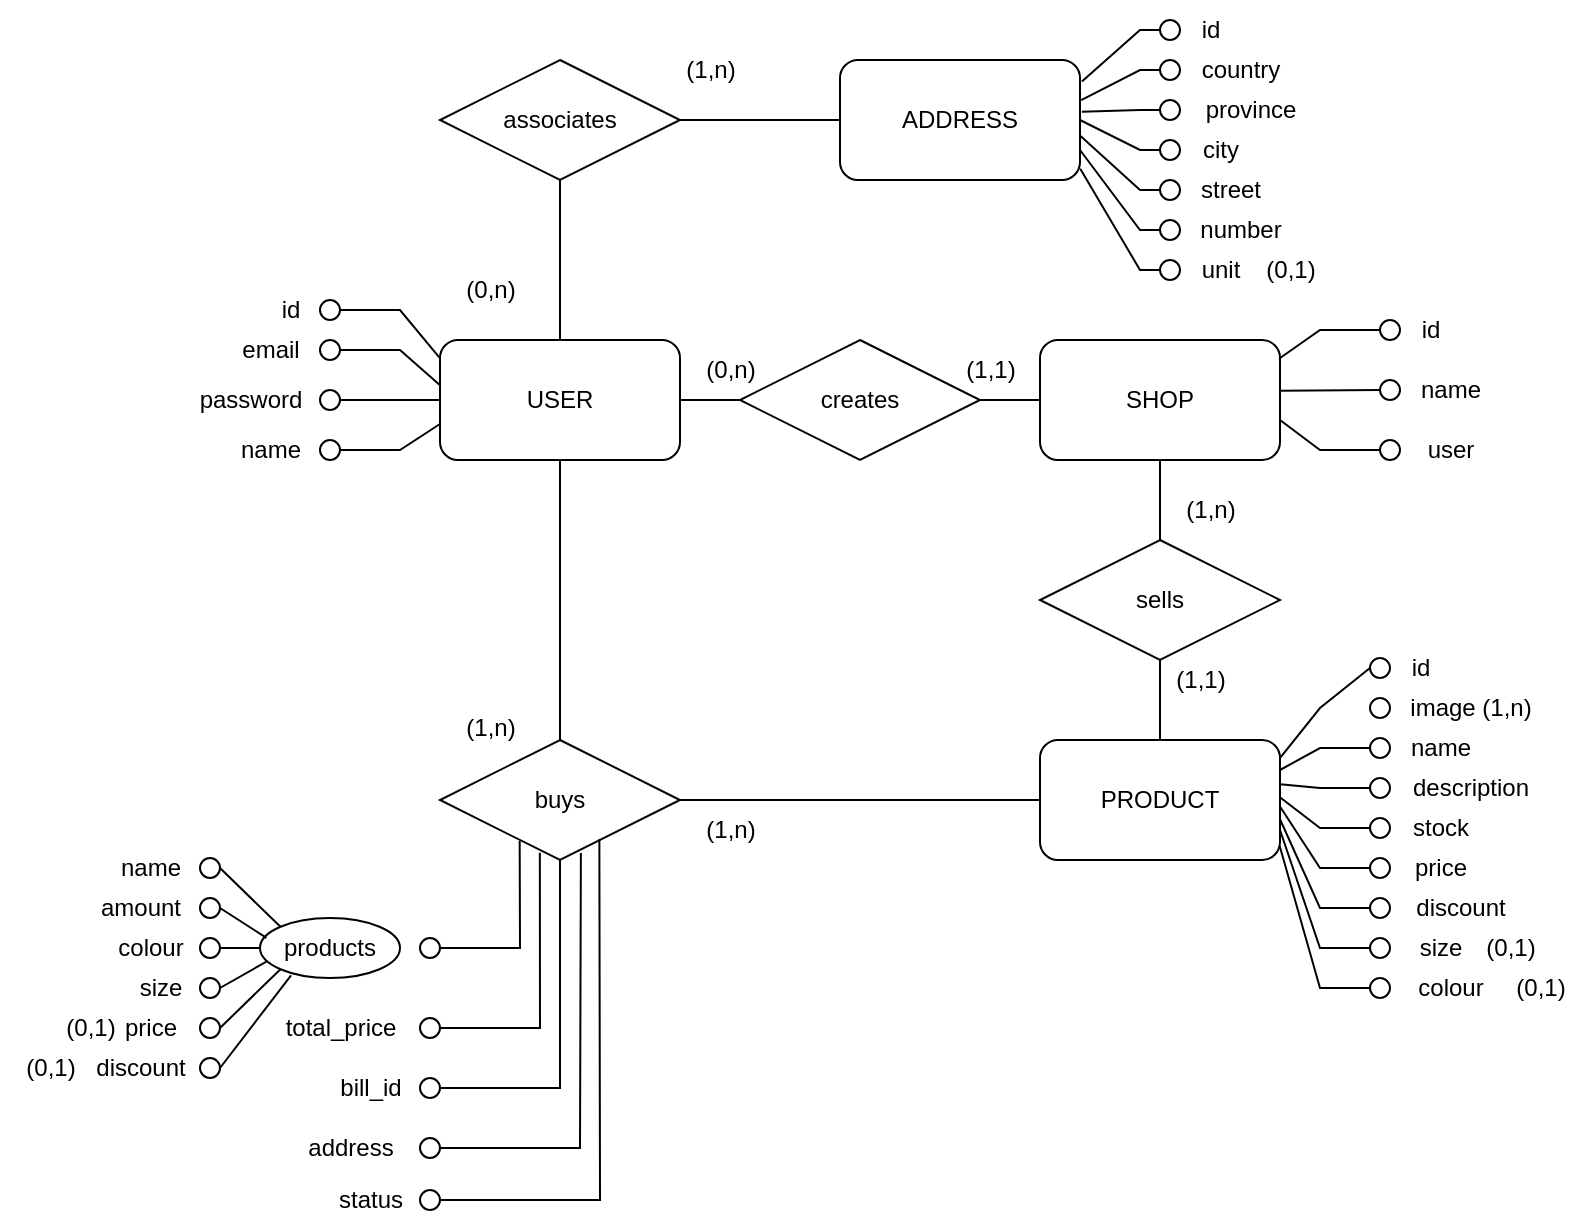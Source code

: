 <mxfile version="20.5.3" type="device"><diagram id="Qbqc9vsw0IDhfgU73AMC" name="Página-1"><mxGraphModel dx="2076" dy="1142" grid="1" gridSize="10" guides="1" tooltips="1" connect="1" arrows="1" fold="1" page="1" pageScale="1" pageWidth="1169" pageHeight="827" math="0" shadow="0"><root><mxCell id="0"/><mxCell id="1" parent="0"/><mxCell id="OhHvsCuhYufzKwEZs-Xv-5" value="SHOP" style="rounded=1;whiteSpace=wrap;html=1;" vertex="1" parent="1"><mxGeometry x="590" y="200" width="120" height="60" as="geometry"/></mxCell><mxCell id="OhHvsCuhYufzKwEZs-Xv-6" value="PRODUCT" style="rounded=1;whiteSpace=wrap;html=1;" vertex="1" parent="1"><mxGeometry x="590" y="400" width="120" height="60" as="geometry"/></mxCell><mxCell id="OhHvsCuhYufzKwEZs-Xv-7" value="USER" style="rounded=1;whiteSpace=wrap;html=1;" vertex="1" parent="1"><mxGeometry x="290" y="200" width="120" height="60" as="geometry"/></mxCell><mxCell id="OhHvsCuhYufzKwEZs-Xv-8" value="" style="ellipse;whiteSpace=wrap;html=1;aspect=fixed;" vertex="1" parent="1"><mxGeometry x="230" y="200" width="10" height="10" as="geometry"/></mxCell><mxCell id="OhHvsCuhYufzKwEZs-Xv-9" value="" style="ellipse;whiteSpace=wrap;html=1;aspect=fixed;" vertex="1" parent="1"><mxGeometry x="230" y="225" width="10" height="10" as="geometry"/></mxCell><mxCell id="OhHvsCuhYufzKwEZs-Xv-10" value="" style="ellipse;whiteSpace=wrap;html=1;aspect=fixed;" vertex="1" parent="1"><mxGeometry x="230" y="250" width="10" height="10" as="geometry"/></mxCell><mxCell id="OhHvsCuhYufzKwEZs-Xv-11" value="email" style="text;html=1;align=center;verticalAlign=middle;resizable=0;points=[];autosize=1;strokeColor=none;fillColor=none;" vertex="1" parent="1"><mxGeometry x="180" y="190" width="50" height="30" as="geometry"/></mxCell><mxCell id="OhHvsCuhYufzKwEZs-Xv-12" value="password" style="text;html=1;align=center;verticalAlign=middle;resizable=0;points=[];autosize=1;strokeColor=none;fillColor=none;" vertex="1" parent="1"><mxGeometry x="160" y="215" width="70" height="30" as="geometry"/></mxCell><mxCell id="OhHvsCuhYufzKwEZs-Xv-13" value="name" style="text;html=1;align=center;verticalAlign=middle;resizable=0;points=[];autosize=1;strokeColor=none;fillColor=none;" vertex="1" parent="1"><mxGeometry x="180" y="240" width="50" height="30" as="geometry"/></mxCell><mxCell id="OhHvsCuhYufzKwEZs-Xv-14" value="" style="ellipse;whiteSpace=wrap;html=1;aspect=fixed;fillColor=#FFFFFF;" vertex="1" parent="1"><mxGeometry x="230" y="180" width="10" height="10" as="geometry"/></mxCell><mxCell id="OhHvsCuhYufzKwEZs-Xv-15" value="id" style="text;html=1;align=center;verticalAlign=middle;resizable=0;points=[];autosize=1;strokeColor=none;fillColor=none;" vertex="1" parent="1"><mxGeometry x="200" y="170" width="30" height="30" as="geometry"/></mxCell><mxCell id="OhHvsCuhYufzKwEZs-Xv-16" value="" style="endArrow=none;html=1;rounded=0;exitX=1;exitY=0.5;exitDx=0;exitDy=0;entryX=-0.003;entryY=0.144;entryDx=0;entryDy=0;entryPerimeter=0;" edge="1" parent="1" source="OhHvsCuhYufzKwEZs-Xv-14" target="OhHvsCuhYufzKwEZs-Xv-7"><mxGeometry width="50" height="50" relative="1" as="geometry"><mxPoint x="280" y="250" as="sourcePoint"/><mxPoint x="330" y="200" as="targetPoint"/><Array as="points"><mxPoint x="270" y="185"/></Array></mxGeometry></mxCell><mxCell id="OhHvsCuhYufzKwEZs-Xv-17" value="" style="endArrow=none;html=1;rounded=0;exitX=1;exitY=0.5;exitDx=0;exitDy=0;entryX=-0.001;entryY=0.376;entryDx=0;entryDy=0;entryPerimeter=0;" edge="1" parent="1" source="OhHvsCuhYufzKwEZs-Xv-8" target="OhHvsCuhYufzKwEZs-Xv-7"><mxGeometry width="50" height="50" relative="1" as="geometry"><mxPoint x="250" y="195" as="sourcePoint"/><mxPoint x="299.64" y="218.64" as="targetPoint"/><Array as="points"><mxPoint x="270" y="205"/></Array></mxGeometry></mxCell><mxCell id="OhHvsCuhYufzKwEZs-Xv-18" value="" style="endArrow=none;html=1;rounded=0;exitX=1;exitY=0.5;exitDx=0;exitDy=0;entryX=0;entryY=0.5;entryDx=0;entryDy=0;" edge="1" parent="1" source="OhHvsCuhYufzKwEZs-Xv-9" target="OhHvsCuhYufzKwEZs-Xv-7"><mxGeometry width="50" height="50" relative="1" as="geometry"><mxPoint x="250" y="215" as="sourcePoint"/><mxPoint x="299.88" y="232.56" as="targetPoint"/></mxGeometry></mxCell><mxCell id="OhHvsCuhYufzKwEZs-Xv-19" value="" style="endArrow=none;html=1;rounded=0;exitX=1;exitY=0.5;exitDx=0;exitDy=0;entryX=0.003;entryY=0.696;entryDx=0;entryDy=0;entryPerimeter=0;" edge="1" parent="1" source="OhHvsCuhYufzKwEZs-Xv-10" target="OhHvsCuhYufzKwEZs-Xv-7"><mxGeometry width="50" height="50" relative="1" as="geometry"><mxPoint x="260" y="225" as="sourcePoint"/><mxPoint x="309.88" y="242.56" as="targetPoint"/><Array as="points"><mxPoint x="270" y="255"/></Array></mxGeometry></mxCell><mxCell id="OhHvsCuhYufzKwEZs-Xv-20" value="" style="ellipse;whiteSpace=wrap;html=1;aspect=fixed;" vertex="1" parent="1"><mxGeometry x="760" y="220" width="10" height="10" as="geometry"/></mxCell><mxCell id="OhHvsCuhYufzKwEZs-Xv-21" value="" style="ellipse;whiteSpace=wrap;html=1;aspect=fixed;fillColor=#FFFFFF;" vertex="1" parent="1"><mxGeometry x="760" y="190" width="10" height="10" as="geometry"/></mxCell><mxCell id="OhHvsCuhYufzKwEZs-Xv-22" value="id" style="text;html=1;align=center;verticalAlign=middle;resizable=0;points=[];autosize=1;strokeColor=none;fillColor=none;" vertex="1" parent="1"><mxGeometry x="770" y="180" width="30" height="30" as="geometry"/></mxCell><mxCell id="OhHvsCuhYufzKwEZs-Xv-24" value="" style="ellipse;whiteSpace=wrap;html=1;aspect=fixed;" vertex="1" parent="1"><mxGeometry x="760" y="250" width="10" height="10" as="geometry"/></mxCell><mxCell id="OhHvsCuhYufzKwEZs-Xv-25" value="name" style="text;html=1;align=center;verticalAlign=middle;resizable=0;points=[];autosize=1;strokeColor=none;fillColor=none;" vertex="1" parent="1"><mxGeometry x="770" y="210" width="50" height="30" as="geometry"/></mxCell><mxCell id="OhHvsCuhYufzKwEZs-Xv-26" value="user" style="text;html=1;align=center;verticalAlign=middle;resizable=0;points=[];autosize=1;strokeColor=none;fillColor=none;" vertex="1" parent="1"><mxGeometry x="770" y="240" width="50" height="30" as="geometry"/></mxCell><mxCell id="OhHvsCuhYufzKwEZs-Xv-29" value="" style="endArrow=none;html=1;rounded=0;entryX=0;entryY=0.5;entryDx=0;entryDy=0;exitX=0.996;exitY=0.156;exitDx=0;exitDy=0;exitPerimeter=0;" edge="1" parent="1" source="OhHvsCuhYufzKwEZs-Xv-5" target="OhHvsCuhYufzKwEZs-Xv-21"><mxGeometry width="50" height="50" relative="1" as="geometry"><mxPoint x="620" y="260" as="sourcePoint"/><mxPoint x="670" y="210" as="targetPoint"/><Array as="points"><mxPoint x="730" y="195"/></Array></mxGeometry></mxCell><mxCell id="OhHvsCuhYufzKwEZs-Xv-30" value="" style="endArrow=none;html=1;rounded=0;entryX=0;entryY=0.5;entryDx=0;entryDy=0;exitX=0.998;exitY=0.422;exitDx=0;exitDy=0;exitPerimeter=0;" edge="1" parent="1" source="OhHvsCuhYufzKwEZs-Xv-5" target="OhHvsCuhYufzKwEZs-Xv-20"><mxGeometry width="50" height="50" relative="1" as="geometry"><mxPoint x="720" y="225" as="sourcePoint"/><mxPoint x="770.0" y="195" as="targetPoint"/><Array as="points"/></mxGeometry></mxCell><mxCell id="OhHvsCuhYufzKwEZs-Xv-31" value="" style="endArrow=none;html=1;rounded=0;entryX=0;entryY=0.5;entryDx=0;entryDy=0;" edge="1" parent="1" target="OhHvsCuhYufzKwEZs-Xv-24"><mxGeometry width="50" height="50" relative="1" as="geometry"><mxPoint x="710" y="240" as="sourcePoint"/><mxPoint x="770.0" y="225" as="targetPoint"/><Array as="points"><mxPoint x="730" y="255"/></Array></mxGeometry></mxCell><mxCell id="OhHvsCuhYufzKwEZs-Xv-33" value="creates" style="shape=rhombus;perimeter=rhombusPerimeter;whiteSpace=wrap;html=1;align=center;" vertex="1" parent="1"><mxGeometry x="440" y="200" width="120" height="60" as="geometry"/></mxCell><mxCell id="OhHvsCuhYufzKwEZs-Xv-34" value="" style="endArrow=none;html=1;rounded=0;exitX=1;exitY=0.5;exitDx=0;exitDy=0;entryX=0;entryY=0.5;entryDx=0;entryDy=0;" edge="1" parent="1" source="OhHvsCuhYufzKwEZs-Xv-7" target="OhHvsCuhYufzKwEZs-Xv-33"><mxGeometry width="50" height="50" relative="1" as="geometry"><mxPoint x="440" y="240" as="sourcePoint"/><mxPoint x="490" y="190" as="targetPoint"/></mxGeometry></mxCell><mxCell id="OhHvsCuhYufzKwEZs-Xv-35" value="" style="endArrow=none;html=1;rounded=0;exitX=1;exitY=0.5;exitDx=0;exitDy=0;entryX=0;entryY=0.5;entryDx=0;entryDy=0;" edge="1" parent="1" source="OhHvsCuhYufzKwEZs-Xv-33" target="OhHvsCuhYufzKwEZs-Xv-5"><mxGeometry width="50" height="50" relative="1" as="geometry"><mxPoint x="420" y="240" as="sourcePoint"/><mxPoint x="450" y="240" as="targetPoint"/></mxGeometry></mxCell><mxCell id="OhHvsCuhYufzKwEZs-Xv-36" value="(0,n)" style="text;html=1;align=center;verticalAlign=middle;resizable=0;points=[];autosize=1;strokeColor=none;fillColor=none;" vertex="1" parent="1"><mxGeometry x="410" y="200" width="50" height="30" as="geometry"/></mxCell><mxCell id="OhHvsCuhYufzKwEZs-Xv-37" value="(1,1)" style="text;html=1;align=center;verticalAlign=middle;resizable=0;points=[];autosize=1;strokeColor=none;fillColor=none;" vertex="1" parent="1"><mxGeometry x="540" y="200" width="50" height="30" as="geometry"/></mxCell><mxCell id="OhHvsCuhYufzKwEZs-Xv-38" value="sells" style="shape=rhombus;perimeter=rhombusPerimeter;whiteSpace=wrap;html=1;align=center;" vertex="1" parent="1"><mxGeometry x="590" y="300" width="120" height="60" as="geometry"/></mxCell><mxCell id="OhHvsCuhYufzKwEZs-Xv-39" value="" style="endArrow=none;html=1;rounded=0;entryX=0.5;entryY=1;entryDx=0;entryDy=0;exitX=0.5;exitY=0;exitDx=0;exitDy=0;" edge="1" parent="1" source="OhHvsCuhYufzKwEZs-Xv-38" target="OhHvsCuhYufzKwEZs-Xv-5"><mxGeometry width="50" height="50" relative="1" as="geometry"><mxPoint x="440" y="310" as="sourcePoint"/><mxPoint x="490" y="260" as="targetPoint"/></mxGeometry></mxCell><mxCell id="OhHvsCuhYufzKwEZs-Xv-40" value="" style="endArrow=none;html=1;rounded=0;entryX=0.5;entryY=0;entryDx=0;entryDy=0;exitX=0.5;exitY=1;exitDx=0;exitDy=0;" edge="1" parent="1" source="OhHvsCuhYufzKwEZs-Xv-38" target="OhHvsCuhYufzKwEZs-Xv-6"><mxGeometry width="50" height="50" relative="1" as="geometry"><mxPoint x="660" y="310" as="sourcePoint"/><mxPoint x="660" y="270" as="targetPoint"/></mxGeometry></mxCell><mxCell id="OhHvsCuhYufzKwEZs-Xv-41" value="buys" style="shape=rhombus;perimeter=rhombusPerimeter;whiteSpace=wrap;html=1;align=center;" vertex="1" parent="1"><mxGeometry x="290" y="400" width="120" height="60" as="geometry"/></mxCell><mxCell id="OhHvsCuhYufzKwEZs-Xv-45" value="" style="endArrow=none;html=1;rounded=0;entryX=0.5;entryY=1;entryDx=0;entryDy=0;exitX=0.5;exitY=0;exitDx=0;exitDy=0;" edge="1" parent="1" source="OhHvsCuhYufzKwEZs-Xv-41" target="OhHvsCuhYufzKwEZs-Xv-7"><mxGeometry width="50" height="50" relative="1" as="geometry"><mxPoint x="440" y="380" as="sourcePoint"/><mxPoint x="490" y="330" as="targetPoint"/></mxGeometry></mxCell><mxCell id="OhHvsCuhYufzKwEZs-Xv-46" value="" style="endArrow=none;html=1;rounded=0;entryX=1;entryY=0.5;entryDx=0;entryDy=0;exitX=0;exitY=0.5;exitDx=0;exitDy=0;" edge="1" parent="1" source="OhHvsCuhYufzKwEZs-Xv-6" target="OhHvsCuhYufzKwEZs-Xv-41"><mxGeometry width="50" height="50" relative="1" as="geometry"><mxPoint x="360.0" y="410" as="sourcePoint"/><mxPoint x="360.0" y="270" as="targetPoint"/></mxGeometry></mxCell><mxCell id="OhHvsCuhYufzKwEZs-Xv-55" value="" style="ellipse;whiteSpace=wrap;html=1;aspect=fixed;" vertex="1" parent="1"><mxGeometry x="755" y="399" width="10" height="10" as="geometry"/></mxCell><mxCell id="OhHvsCuhYufzKwEZs-Xv-56" value="" style="ellipse;whiteSpace=wrap;html=1;aspect=fixed;fillColor=#FFFFFF;" vertex="1" parent="1"><mxGeometry x="755" y="359" width="10" height="10" as="geometry"/></mxCell><mxCell id="OhHvsCuhYufzKwEZs-Xv-57" value="id" style="text;html=1;align=center;verticalAlign=middle;resizable=0;points=[];autosize=1;strokeColor=none;fillColor=none;" vertex="1" parent="1"><mxGeometry x="765" y="349" width="30" height="30" as="geometry"/></mxCell><mxCell id="OhHvsCuhYufzKwEZs-Xv-58" value="" style="ellipse;whiteSpace=wrap;html=1;aspect=fixed;" vertex="1" parent="1"><mxGeometry x="755" y="419" width="10" height="10" as="geometry"/></mxCell><mxCell id="OhHvsCuhYufzKwEZs-Xv-59" value="name" style="text;html=1;align=center;verticalAlign=middle;resizable=0;points=[];autosize=1;strokeColor=none;fillColor=none;" vertex="1" parent="1"><mxGeometry x="765" y="389" width="50" height="30" as="geometry"/></mxCell><mxCell id="OhHvsCuhYufzKwEZs-Xv-60" value="description" style="text;html=1;align=center;verticalAlign=middle;resizable=0;points=[];autosize=1;strokeColor=none;fillColor=none;" vertex="1" parent="1"><mxGeometry x="765" y="409" width="80" height="30" as="geometry"/></mxCell><mxCell id="OhHvsCuhYufzKwEZs-Xv-61" value="" style="ellipse;whiteSpace=wrap;html=1;aspect=fixed;" vertex="1" parent="1"><mxGeometry x="755" y="439" width="10" height="10" as="geometry"/></mxCell><mxCell id="OhHvsCuhYufzKwEZs-Xv-62" value="" style="ellipse;whiteSpace=wrap;html=1;aspect=fixed;" vertex="1" parent="1"><mxGeometry x="755" y="459" width="10" height="10" as="geometry"/></mxCell><mxCell id="OhHvsCuhYufzKwEZs-Xv-63" value="stock" style="text;html=1;align=center;verticalAlign=middle;resizable=0;points=[];autosize=1;strokeColor=none;fillColor=none;" vertex="1" parent="1"><mxGeometry x="765" y="429" width="50" height="30" as="geometry"/></mxCell><mxCell id="OhHvsCuhYufzKwEZs-Xv-64" value="price" style="text;html=1;align=center;verticalAlign=middle;resizable=0;points=[];autosize=1;strokeColor=none;fillColor=none;" vertex="1" parent="1"><mxGeometry x="765" y="449" width="50" height="30" as="geometry"/></mxCell><mxCell id="OhHvsCuhYufzKwEZs-Xv-65" value="" style="ellipse;whiteSpace=wrap;html=1;aspect=fixed;" vertex="1" parent="1"><mxGeometry x="755" y="479" width="10" height="10" as="geometry"/></mxCell><mxCell id="OhHvsCuhYufzKwEZs-Xv-66" value="discount" style="text;html=1;align=center;verticalAlign=middle;resizable=0;points=[];autosize=1;strokeColor=none;fillColor=none;" vertex="1" parent="1"><mxGeometry x="765" y="469" width="70" height="30" as="geometry"/></mxCell><mxCell id="OhHvsCuhYufzKwEZs-Xv-67" value="" style="ellipse;whiteSpace=wrap;html=1;aspect=fixed;" vertex="1" parent="1"><mxGeometry x="755" y="499" width="10" height="10" as="geometry"/></mxCell><mxCell id="OhHvsCuhYufzKwEZs-Xv-68" value="size" style="text;html=1;align=center;verticalAlign=middle;resizable=0;points=[];autosize=1;strokeColor=none;fillColor=none;" vertex="1" parent="1"><mxGeometry x="770" y="489" width="40" height="30" as="geometry"/></mxCell><mxCell id="OhHvsCuhYufzKwEZs-Xv-69" value="" style="ellipse;whiteSpace=wrap;html=1;aspect=fixed;" vertex="1" parent="1"><mxGeometry x="755" y="519" width="10" height="10" as="geometry"/></mxCell><mxCell id="OhHvsCuhYufzKwEZs-Xv-70" value="colour" style="text;html=1;align=center;verticalAlign=middle;resizable=0;points=[];autosize=1;strokeColor=none;fillColor=none;" vertex="1" parent="1"><mxGeometry x="765" y="509" width="60" height="30" as="geometry"/></mxCell><mxCell id="OhHvsCuhYufzKwEZs-Xv-71" value="" style="endArrow=none;html=1;rounded=0;exitX=1.003;exitY=0.142;exitDx=0;exitDy=0;exitPerimeter=0;entryX=0;entryY=0.5;entryDx=0;entryDy=0;" edge="1" parent="1" source="OhHvsCuhYufzKwEZs-Xv-6" target="OhHvsCuhYufzKwEZs-Xv-56"><mxGeometry width="50" height="50" relative="1" as="geometry"><mxPoint x="700" y="490" as="sourcePoint"/><mxPoint x="750" y="440" as="targetPoint"/><Array as="points"><mxPoint x="730" y="384"/></Array></mxGeometry></mxCell><mxCell id="OhHvsCuhYufzKwEZs-Xv-72" value="" style="endArrow=none;html=1;rounded=0;exitX=1;exitY=0.25;exitDx=0;exitDy=0;entryX=0;entryY=0.5;entryDx=0;entryDy=0;" edge="1" parent="1" source="OhHvsCuhYufzKwEZs-Xv-6" target="OhHvsCuhYufzKwEZs-Xv-55"><mxGeometry width="50" height="50" relative="1" as="geometry"><mxPoint x="720.36" y="418.52" as="sourcePoint"/><mxPoint x="765" y="394" as="targetPoint"/><Array as="points"><mxPoint x="730" y="404"/></Array></mxGeometry></mxCell><mxCell id="OhHvsCuhYufzKwEZs-Xv-73" value="" style="endArrow=none;html=1;rounded=0;entryX=0;entryY=0.5;entryDx=0;entryDy=0;exitX=1;exitY=0.368;exitDx=0;exitDy=0;exitPerimeter=0;" edge="1" parent="1" source="OhHvsCuhYufzKwEZs-Xv-6" target="OhHvsCuhYufzKwEZs-Xv-58"><mxGeometry width="50" height="50" relative="1" as="geometry"><mxPoint x="710" y="420" as="sourcePoint"/><mxPoint x="765" y="414" as="targetPoint"/><Array as="points"><mxPoint x="730" y="424"/></Array></mxGeometry></mxCell><mxCell id="OhHvsCuhYufzKwEZs-Xv-74" value="" style="endArrow=none;html=1;rounded=0;exitX=0.997;exitY=0.473;exitDx=0;exitDy=0;entryX=0;entryY=0.5;entryDx=0;entryDy=0;exitPerimeter=0;" edge="1" parent="1" source="OhHvsCuhYufzKwEZs-Xv-6" target="OhHvsCuhYufzKwEZs-Xv-61"><mxGeometry width="50" height="50" relative="1" as="geometry"><mxPoint x="719.64" y="434.12" as="sourcePoint"/><mxPoint x="765" y="434" as="targetPoint"/><Array as="points"><mxPoint x="730" y="444"/></Array></mxGeometry></mxCell><mxCell id="OhHvsCuhYufzKwEZs-Xv-75" value="" style="endArrow=none;html=1;rounded=0;entryX=0;entryY=0.5;entryDx=0;entryDy=0;exitX=1.002;exitY=0.56;exitDx=0;exitDy=0;exitPerimeter=0;" edge="1" parent="1" source="OhHvsCuhYufzKwEZs-Xv-6" target="OhHvsCuhYufzKwEZs-Xv-62"><mxGeometry width="50" height="50" relative="1" as="geometry"><mxPoint x="710" y="430" as="sourcePoint"/><mxPoint x="765" y="454" as="targetPoint"/><Array as="points"><mxPoint x="730" y="464"/></Array></mxGeometry></mxCell><mxCell id="OhHvsCuhYufzKwEZs-Xv-76" value="" style="endArrow=none;html=1;rounded=0;entryX=0;entryY=0.5;entryDx=0;entryDy=0;exitX=0.999;exitY=0.656;exitDx=0;exitDy=0;exitPerimeter=0;" edge="1" parent="1" source="OhHvsCuhYufzKwEZs-Xv-6" target="OhHvsCuhYufzKwEZs-Xv-65"><mxGeometry width="50" height="50" relative="1" as="geometry"><mxPoint x="710" y="440" as="sourcePoint"/><mxPoint x="775" y="464" as="targetPoint"/><Array as="points"><mxPoint x="730" y="484"/></Array></mxGeometry></mxCell><mxCell id="OhHvsCuhYufzKwEZs-Xv-77" value="" style="endArrow=none;html=1;rounded=0;exitX=1;exitY=0.75;exitDx=0;exitDy=0;entryX=0;entryY=0.5;entryDx=0;entryDy=0;" edge="1" parent="1" source="OhHvsCuhYufzKwEZs-Xv-6" target="OhHvsCuhYufzKwEZs-Xv-67"><mxGeometry width="50" height="50" relative="1" as="geometry"><mxPoint x="739.64" y="455.62" as="sourcePoint"/><mxPoint x="785" y="474" as="targetPoint"/><Array as="points"><mxPoint x="730" y="504"/></Array></mxGeometry></mxCell><mxCell id="OhHvsCuhYufzKwEZs-Xv-78" value="" style="endArrow=none;html=1;rounded=0;exitX=0.999;exitY=0.886;exitDx=0;exitDy=0;entryX=0;entryY=0.5;entryDx=0;entryDy=0;exitPerimeter=0;" edge="1" parent="1" source="OhHvsCuhYufzKwEZs-Xv-6" target="OhHvsCuhYufzKwEZs-Xv-69"><mxGeometry width="50" height="50" relative="1" as="geometry"><mxPoint x="749.64" y="465.62" as="sourcePoint"/><mxPoint x="795" y="484" as="targetPoint"/><Array as="points"><mxPoint x="730" y="524"/></Array></mxGeometry></mxCell><mxCell id="OhHvsCuhYufzKwEZs-Xv-79" value="" style="ellipse;whiteSpace=wrap;html=1;aspect=fixed;" vertex="1" parent="1"><mxGeometry x="755" y="379" width="10" height="10" as="geometry"/></mxCell><mxCell id="OhHvsCuhYufzKwEZs-Xv-80" value="image (1,n)" style="text;html=1;align=center;verticalAlign=middle;resizable=0;points=[];autosize=1;strokeColor=none;fillColor=none;" vertex="1" parent="1"><mxGeometry x="765" y="369" width="80" height="30" as="geometry"/></mxCell><mxCell id="OhHvsCuhYufzKwEZs-Xv-81" value="(1,1)" style="text;html=1;align=center;verticalAlign=middle;resizable=0;points=[];autosize=1;strokeColor=none;fillColor=none;" vertex="1" parent="1"><mxGeometry x="645" y="355" width="50" height="30" as="geometry"/></mxCell><mxCell id="OhHvsCuhYufzKwEZs-Xv-82" value="(1,n)" style="text;html=1;align=center;verticalAlign=middle;resizable=0;points=[];autosize=1;strokeColor=none;fillColor=none;" vertex="1" parent="1"><mxGeometry x="650" y="270" width="50" height="30" as="geometry"/></mxCell><mxCell id="OhHvsCuhYufzKwEZs-Xv-83" value="products" style="ellipse;whiteSpace=wrap;html=1;" vertex="1" parent="1"><mxGeometry x="200" y="489" width="70" height="30" as="geometry"/></mxCell><mxCell id="OhHvsCuhYufzKwEZs-Xv-84" value="" style="ellipse;whiteSpace=wrap;html=1;aspect=fixed;" vertex="1" parent="1"><mxGeometry x="280" y="499" width="10" height="10" as="geometry"/></mxCell><mxCell id="OhHvsCuhYufzKwEZs-Xv-85" value="" style="ellipse;whiteSpace=wrap;html=1;aspect=fixed;" vertex="1" parent="1"><mxGeometry x="170" y="479" width="10" height="10" as="geometry"/></mxCell><mxCell id="OhHvsCuhYufzKwEZs-Xv-88" value="amount" style="text;html=1;align=center;verticalAlign=middle;resizable=0;points=[];autosize=1;strokeColor=none;fillColor=none;" vertex="1" parent="1"><mxGeometry x="110" y="469" width="60" height="30" as="geometry"/></mxCell><mxCell id="OhHvsCuhYufzKwEZs-Xv-89" value="" style="ellipse;whiteSpace=wrap;html=1;aspect=fixed;" vertex="1" parent="1"><mxGeometry x="170" y="499" width="10" height="10" as="geometry"/></mxCell><mxCell id="OhHvsCuhYufzKwEZs-Xv-90" value="colour" style="text;html=1;align=center;verticalAlign=middle;resizable=0;points=[];autosize=1;strokeColor=none;fillColor=none;" vertex="1" parent="1"><mxGeometry x="115" y="489" width="60" height="30" as="geometry"/></mxCell><mxCell id="OhHvsCuhYufzKwEZs-Xv-91" value="" style="ellipse;whiteSpace=wrap;html=1;aspect=fixed;" vertex="1" parent="1"><mxGeometry x="170" y="519" width="10" height="10" as="geometry"/></mxCell><mxCell id="OhHvsCuhYufzKwEZs-Xv-92" value="size" style="text;html=1;align=center;verticalAlign=middle;resizable=0;points=[];autosize=1;strokeColor=none;fillColor=none;" vertex="1" parent="1"><mxGeometry x="130" y="509" width="40" height="30" as="geometry"/></mxCell><mxCell id="OhHvsCuhYufzKwEZs-Xv-93" value="" style="ellipse;whiteSpace=wrap;html=1;aspect=fixed;" vertex="1" parent="1"><mxGeometry x="170" y="539" width="10" height="10" as="geometry"/></mxCell><mxCell id="OhHvsCuhYufzKwEZs-Xv-94" value="price" style="text;html=1;align=center;verticalAlign=middle;resizable=0;points=[];autosize=1;strokeColor=none;fillColor=none;" vertex="1" parent="1"><mxGeometry x="120" y="529" width="50" height="30" as="geometry"/></mxCell><mxCell id="OhHvsCuhYufzKwEZs-Xv-95" value="" style="ellipse;whiteSpace=wrap;html=1;aspect=fixed;" vertex="1" parent="1"><mxGeometry x="170" y="559" width="10" height="10" as="geometry"/></mxCell><mxCell id="OhHvsCuhYufzKwEZs-Xv-96" value="discount" style="text;html=1;align=center;verticalAlign=middle;resizable=0;points=[];autosize=1;strokeColor=none;fillColor=none;" vertex="1" parent="1"><mxGeometry x="105" y="549" width="70" height="30" as="geometry"/></mxCell><mxCell id="OhHvsCuhYufzKwEZs-Xv-97" value="" style="ellipse;whiteSpace=wrap;html=1;aspect=fixed;" vertex="1" parent="1"><mxGeometry x="170" y="459" width="10" height="10" as="geometry"/></mxCell><mxCell id="OhHvsCuhYufzKwEZs-Xv-98" value="name" style="text;html=1;align=center;verticalAlign=middle;resizable=0;points=[];autosize=1;strokeColor=none;fillColor=none;" vertex="1" parent="1"><mxGeometry x="120" y="449" width="50" height="30" as="geometry"/></mxCell><mxCell id="OhHvsCuhYufzKwEZs-Xv-99" value="" style="ellipse;whiteSpace=wrap;html=1;aspect=fixed;" vertex="1" parent="1"><mxGeometry x="280" y="539" width="10" height="10" as="geometry"/></mxCell><mxCell id="OhHvsCuhYufzKwEZs-Xv-100" value="total_price" style="text;html=1;align=center;verticalAlign=middle;resizable=0;points=[];autosize=1;strokeColor=none;fillColor=none;" vertex="1" parent="1"><mxGeometry x="200" y="529" width="80" height="30" as="geometry"/></mxCell><mxCell id="OhHvsCuhYufzKwEZs-Xv-102" value="" style="ellipse;whiteSpace=wrap;html=1;aspect=fixed;fillColor=#FFFFFF;" vertex="1" parent="1"><mxGeometry x="280" y="569" width="10" height="10" as="geometry"/></mxCell><mxCell id="OhHvsCuhYufzKwEZs-Xv-103" value="bill_id" style="text;html=1;align=center;verticalAlign=middle;resizable=0;points=[];autosize=1;strokeColor=none;fillColor=none;" vertex="1" parent="1"><mxGeometry x="230" y="559" width="50" height="30" as="geometry"/></mxCell><mxCell id="OhHvsCuhYufzKwEZs-Xv-104" value="associates" style="shape=rhombus;perimeter=rhombusPerimeter;whiteSpace=wrap;html=1;align=center;" vertex="1" parent="1"><mxGeometry x="290" y="60" width="120" height="60" as="geometry"/></mxCell><mxCell id="OhHvsCuhYufzKwEZs-Xv-105" value="ADDRESS" style="rounded=1;whiteSpace=wrap;html=1;" vertex="1" parent="1"><mxGeometry x="490" y="60" width="120" height="60" as="geometry"/></mxCell><mxCell id="OhHvsCuhYufzKwEZs-Xv-106" value="" style="endArrow=none;html=1;rounded=0;entryX=0.5;entryY=1;entryDx=0;entryDy=0;exitX=0.5;exitY=0;exitDx=0;exitDy=0;" edge="1" parent="1" source="OhHvsCuhYufzKwEZs-Xv-7" target="OhHvsCuhYufzKwEZs-Xv-104"><mxGeometry width="50" height="50" relative="1" as="geometry"><mxPoint x="290" y="220" as="sourcePoint"/><mxPoint x="340" y="170" as="targetPoint"/></mxGeometry></mxCell><mxCell id="OhHvsCuhYufzKwEZs-Xv-107" value="" style="endArrow=none;html=1;rounded=0;entryX=1;entryY=0.5;entryDx=0;entryDy=0;exitX=0;exitY=0.5;exitDx=0;exitDy=0;" edge="1" parent="1" source="OhHvsCuhYufzKwEZs-Xv-105" target="OhHvsCuhYufzKwEZs-Xv-104"><mxGeometry width="50" height="50" relative="1" as="geometry"><mxPoint x="360" y="210" as="sourcePoint"/><mxPoint x="360" y="130" as="targetPoint"/></mxGeometry></mxCell><mxCell id="OhHvsCuhYufzKwEZs-Xv-108" value="(0,n)" style="text;html=1;align=center;verticalAlign=middle;resizable=0;points=[];autosize=1;strokeColor=none;fillColor=none;" vertex="1" parent="1"><mxGeometry x="290" y="160" width="50" height="30" as="geometry"/></mxCell><mxCell id="OhHvsCuhYufzKwEZs-Xv-109" value="(1,n)" style="text;html=1;align=center;verticalAlign=middle;resizable=0;points=[];autosize=1;strokeColor=none;fillColor=none;" vertex="1" parent="1"><mxGeometry x="400" y="50" width="50" height="30" as="geometry"/></mxCell><mxCell id="OhHvsCuhYufzKwEZs-Xv-110" value="" style="ellipse;whiteSpace=wrap;html=1;aspect=fixed;" vertex="1" parent="1"><mxGeometry x="650" y="60" width="10" height="10" as="geometry"/></mxCell><mxCell id="OhHvsCuhYufzKwEZs-Xv-111" value="" style="ellipse;whiteSpace=wrap;html=1;aspect=fixed;fillColor=#FFFFFF;" vertex="1" parent="1"><mxGeometry x="650" y="40" width="10" height="10" as="geometry"/></mxCell><mxCell id="OhHvsCuhYufzKwEZs-Xv-112" value="id" style="text;html=1;align=center;verticalAlign=middle;resizable=0;points=[];autosize=1;strokeColor=none;fillColor=none;" vertex="1" parent="1"><mxGeometry x="660" y="30" width="30" height="30" as="geometry"/></mxCell><mxCell id="OhHvsCuhYufzKwEZs-Xv-113" value="" style="ellipse;whiteSpace=wrap;html=1;aspect=fixed;" vertex="1" parent="1"><mxGeometry x="650" y="80" width="10" height="10" as="geometry"/></mxCell><mxCell id="OhHvsCuhYufzKwEZs-Xv-114" value="country" style="text;html=1;align=center;verticalAlign=middle;resizable=0;points=[];autosize=1;strokeColor=none;fillColor=none;" vertex="1" parent="1"><mxGeometry x="660" y="50" width="60" height="30" as="geometry"/></mxCell><mxCell id="OhHvsCuhYufzKwEZs-Xv-115" value="province" style="text;html=1;align=center;verticalAlign=middle;resizable=0;points=[];autosize=1;strokeColor=none;fillColor=none;" vertex="1" parent="1"><mxGeometry x="660" y="70" width="70" height="30" as="geometry"/></mxCell><mxCell id="OhHvsCuhYufzKwEZs-Xv-116" value="" style="ellipse;whiteSpace=wrap;html=1;aspect=fixed;" vertex="1" parent="1"><mxGeometry x="650" y="100" width="10" height="10" as="geometry"/></mxCell><mxCell id="OhHvsCuhYufzKwEZs-Xv-117" value="" style="ellipse;whiteSpace=wrap;html=1;aspect=fixed;" vertex="1" parent="1"><mxGeometry x="650" y="120" width="10" height="10" as="geometry"/></mxCell><mxCell id="OhHvsCuhYufzKwEZs-Xv-118" value="city" style="text;html=1;align=center;verticalAlign=middle;resizable=0;points=[];autosize=1;strokeColor=none;fillColor=none;" vertex="1" parent="1"><mxGeometry x="660" y="90" width="40" height="30" as="geometry"/></mxCell><mxCell id="OhHvsCuhYufzKwEZs-Xv-119" value="street" style="text;html=1;align=center;verticalAlign=middle;resizable=0;points=[];autosize=1;strokeColor=none;fillColor=none;" vertex="1" parent="1"><mxGeometry x="660" y="110" width="50" height="30" as="geometry"/></mxCell><mxCell id="OhHvsCuhYufzKwEZs-Xv-120" value="" style="ellipse;whiteSpace=wrap;html=1;aspect=fixed;" vertex="1" parent="1"><mxGeometry x="650" y="140" width="10" height="10" as="geometry"/></mxCell><mxCell id="OhHvsCuhYufzKwEZs-Xv-121" value="" style="ellipse;whiteSpace=wrap;html=1;aspect=fixed;" vertex="1" parent="1"><mxGeometry x="650" y="160" width="10" height="10" as="geometry"/></mxCell><mxCell id="OhHvsCuhYufzKwEZs-Xv-122" value="number" style="text;html=1;align=center;verticalAlign=middle;resizable=0;points=[];autosize=1;strokeColor=none;fillColor=none;" vertex="1" parent="1"><mxGeometry x="660" y="130" width="60" height="30" as="geometry"/></mxCell><mxCell id="OhHvsCuhYufzKwEZs-Xv-123" value="unit" style="text;html=1;align=center;verticalAlign=middle;resizable=0;points=[];autosize=1;strokeColor=none;fillColor=none;" vertex="1" parent="1"><mxGeometry x="660" y="150" width="40" height="30" as="geometry"/></mxCell><mxCell id="OhHvsCuhYufzKwEZs-Xv-124" value="(0,1)" style="text;html=1;align=center;verticalAlign=middle;resizable=0;points=[];autosize=1;strokeColor=none;fillColor=none;" vertex="1" parent="1"><mxGeometry x="690" y="150" width="50" height="30" as="geometry"/></mxCell><mxCell id="OhHvsCuhYufzKwEZs-Xv-125" value="(0,1)" style="text;html=1;align=center;verticalAlign=middle;resizable=0;points=[];autosize=1;strokeColor=none;fillColor=none;" vertex="1" parent="1"><mxGeometry x="800" y="489" width="50" height="30" as="geometry"/></mxCell><mxCell id="OhHvsCuhYufzKwEZs-Xv-126" value="(0,1)" style="text;html=1;align=center;verticalAlign=middle;resizable=0;points=[];autosize=1;strokeColor=none;fillColor=none;" vertex="1" parent="1"><mxGeometry x="815" y="509" width="50" height="30" as="geometry"/></mxCell><mxCell id="OhHvsCuhYufzKwEZs-Xv-127" value="(0,1)" style="text;html=1;align=center;verticalAlign=middle;resizable=0;points=[];autosize=1;strokeColor=none;fillColor=none;" vertex="1" parent="1"><mxGeometry x="70" y="549" width="50" height="30" as="geometry"/></mxCell><mxCell id="OhHvsCuhYufzKwEZs-Xv-128" value="(0,1)" style="text;html=1;align=center;verticalAlign=middle;resizable=0;points=[];autosize=1;strokeColor=none;fillColor=none;" vertex="1" parent="1"><mxGeometry x="90" y="529" width="50" height="30" as="geometry"/></mxCell><mxCell id="OhHvsCuhYufzKwEZs-Xv-129" value="" style="endArrow=none;html=1;rounded=0;entryX=0;entryY=0;entryDx=0;entryDy=0;exitX=1;exitY=0.5;exitDx=0;exitDy=0;" edge="1" parent="1" source="OhHvsCuhYufzKwEZs-Xv-97" target="OhHvsCuhYufzKwEZs-Xv-83"><mxGeometry width="50" height="50" relative="1" as="geometry"><mxPoint x="120" y="510" as="sourcePoint"/><mxPoint x="170" y="460" as="targetPoint"/></mxGeometry></mxCell><mxCell id="OhHvsCuhYufzKwEZs-Xv-130" value="" style="endArrow=none;html=1;rounded=0;entryX=0.046;entryY=0.33;entryDx=0;entryDy=0;exitX=1;exitY=0.5;exitDx=0;exitDy=0;entryPerimeter=0;" edge="1" parent="1" source="OhHvsCuhYufzKwEZs-Xv-85" target="OhHvsCuhYufzKwEZs-Xv-83"><mxGeometry width="50" height="50" relative="1" as="geometry"><mxPoint x="190" y="474" as="sourcePoint"/><mxPoint x="245" y="499" as="targetPoint"/></mxGeometry></mxCell><mxCell id="OhHvsCuhYufzKwEZs-Xv-131" value="" style="endArrow=none;html=1;rounded=0;entryX=0;entryY=0.5;entryDx=0;entryDy=0;exitX=1;exitY=0.5;exitDx=0;exitDy=0;" edge="1" parent="1" source="OhHvsCuhYufzKwEZs-Xv-89" target="OhHvsCuhYufzKwEZs-Xv-83"><mxGeometry width="50" height="50" relative="1" as="geometry"><mxPoint x="190" y="494" as="sourcePoint"/><mxPoint x="226.94" y="501.13" as="targetPoint"/></mxGeometry></mxCell><mxCell id="OhHvsCuhYufzKwEZs-Xv-132" value="" style="endArrow=none;html=1;rounded=0;exitX=1;exitY=0.5;exitDx=0;exitDy=0;entryX=0.046;entryY=0.727;entryDx=0;entryDy=0;entryPerimeter=0;" edge="1" parent="1" source="OhHvsCuhYufzKwEZs-Xv-91" target="OhHvsCuhYufzKwEZs-Xv-83"><mxGeometry width="50" height="50" relative="1" as="geometry"><mxPoint x="190" y="514" as="sourcePoint"/><mxPoint x="200" y="520" as="targetPoint"/></mxGeometry></mxCell><mxCell id="OhHvsCuhYufzKwEZs-Xv-133" value="" style="endArrow=none;html=1;rounded=0;entryX=0;entryY=1;entryDx=0;entryDy=0;" edge="1" parent="1" target="OhHvsCuhYufzKwEZs-Xv-83"><mxGeometry width="50" height="50" relative="1" as="geometry"><mxPoint x="180" y="544" as="sourcePoint"/><mxPoint x="213.22" y="520.81" as="targetPoint"/></mxGeometry></mxCell><mxCell id="OhHvsCuhYufzKwEZs-Xv-134" value="" style="endArrow=none;html=1;rounded=0;entryX=0.222;entryY=0.955;entryDx=0;entryDy=0;exitX=1;exitY=0.5;exitDx=0;exitDy=0;entryPerimeter=0;" edge="1" parent="1" source="OhHvsCuhYufzKwEZs-Xv-95" target="OhHvsCuhYufzKwEZs-Xv-83"><mxGeometry width="50" height="50" relative="1" as="geometry"><mxPoint x="190" y="554" as="sourcePoint"/><mxPoint x="220.184" y="524.578" as="targetPoint"/></mxGeometry></mxCell><mxCell id="OhHvsCuhYufzKwEZs-Xv-135" value="" style="endArrow=none;html=1;rounded=0;entryX=0.332;entryY=0.841;entryDx=0;entryDy=0;exitX=1;exitY=0.5;exitDx=0;exitDy=0;entryPerimeter=0;" edge="1" parent="1" source="OhHvsCuhYufzKwEZs-Xv-84" target="OhHvsCuhYufzKwEZs-Xv-41"><mxGeometry width="50" height="50" relative="1" as="geometry"><mxPoint x="290" y="500" as="sourcePoint"/><mxPoint x="230.184" y="534.578" as="targetPoint"/><Array as="points"><mxPoint x="330" y="504"/></Array></mxGeometry></mxCell><mxCell id="OhHvsCuhYufzKwEZs-Xv-136" value="" style="endArrow=none;html=1;rounded=0;entryX=0.416;entryY=0.94;entryDx=0;entryDy=0;exitX=1;exitY=0.5;exitDx=0;exitDy=0;entryPerimeter=0;" edge="1" parent="1" source="OhHvsCuhYufzKwEZs-Xv-99" target="OhHvsCuhYufzKwEZs-Xv-41"><mxGeometry width="50" height="50" relative="1" as="geometry"><mxPoint x="300" y="514" as="sourcePoint"/><mxPoint x="339.84" y="460.46" as="targetPoint"/><Array as="points"><mxPoint x="340" y="544"/></Array></mxGeometry></mxCell><mxCell id="OhHvsCuhYufzKwEZs-Xv-137" value="" style="endArrow=none;html=1;rounded=0;entryX=0.5;entryY=1;entryDx=0;entryDy=0;exitX=1;exitY=0.5;exitDx=0;exitDy=0;" edge="1" parent="1" source="OhHvsCuhYufzKwEZs-Xv-102" target="OhHvsCuhYufzKwEZs-Xv-41"><mxGeometry width="50" height="50" relative="1" as="geometry"><mxPoint x="310" y="524" as="sourcePoint"/><mxPoint x="349.84" y="470.46" as="targetPoint"/><Array as="points"><mxPoint x="350" y="574"/></Array></mxGeometry></mxCell><mxCell id="OhHvsCuhYufzKwEZs-Xv-138" value="" style="endArrow=none;html=1;rounded=0;entryX=0;entryY=0.5;entryDx=0;entryDy=0;exitX=1.008;exitY=0.18;exitDx=0;exitDy=0;exitPerimeter=0;" edge="1" parent="1" source="OhHvsCuhYufzKwEZs-Xv-105" target="OhHvsCuhYufzKwEZs-Xv-111"><mxGeometry width="50" height="50" relative="1" as="geometry"><mxPoint x="500" y="100" as="sourcePoint"/><mxPoint x="420" y="100" as="targetPoint"/><Array as="points"><mxPoint x="640" y="45"/></Array></mxGeometry></mxCell><mxCell id="OhHvsCuhYufzKwEZs-Xv-139" value="" style="endArrow=none;html=1;rounded=0;entryX=0;entryY=0.5;entryDx=0;entryDy=0;exitX=1.005;exitY=0.335;exitDx=0;exitDy=0;exitPerimeter=0;" edge="1" parent="1" source="OhHvsCuhYufzKwEZs-Xv-105" target="OhHvsCuhYufzKwEZs-Xv-110"><mxGeometry width="50" height="50" relative="1" as="geometry"><mxPoint x="620.96" y="80.8" as="sourcePoint"/><mxPoint x="660" y="55" as="targetPoint"/><Array as="points"><mxPoint x="640" y="65"/></Array></mxGeometry></mxCell><mxCell id="OhHvsCuhYufzKwEZs-Xv-140" value="" style="endArrow=none;html=1;rounded=0;entryX=0;entryY=0.5;entryDx=0;entryDy=0;exitX=1.008;exitY=0.431;exitDx=0;exitDy=0;exitPerimeter=0;" edge="1" parent="1" source="OhHvsCuhYufzKwEZs-Xv-105" target="OhHvsCuhYufzKwEZs-Xv-113"><mxGeometry width="50" height="50" relative="1" as="geometry"><mxPoint x="630.96" y="90.8" as="sourcePoint"/><mxPoint x="670" y="65" as="targetPoint"/><Array as="points"><mxPoint x="640" y="85"/></Array></mxGeometry></mxCell><mxCell id="OhHvsCuhYufzKwEZs-Xv-141" value="" style="endArrow=none;html=1;rounded=0;entryX=0;entryY=0.5;entryDx=0;entryDy=0;" edge="1" parent="1" target="OhHvsCuhYufzKwEZs-Xv-116"><mxGeometry width="50" height="50" relative="1" as="geometry"><mxPoint x="610" y="90" as="sourcePoint"/><mxPoint x="680" y="75" as="targetPoint"/><Array as="points"><mxPoint x="640" y="105"/></Array></mxGeometry></mxCell><mxCell id="OhHvsCuhYufzKwEZs-Xv-142" value="" style="endArrow=none;html=1;rounded=0;entryX=0;entryY=0.5;entryDx=0;entryDy=0;exitX=1.001;exitY=0.631;exitDx=0;exitDy=0;exitPerimeter=0;" edge="1" parent="1" source="OhHvsCuhYufzKwEZs-Xv-105" target="OhHvsCuhYufzKwEZs-Xv-117"><mxGeometry width="50" height="50" relative="1" as="geometry"><mxPoint x="621.92" y="104.32" as="sourcePoint"/><mxPoint x="660" y="115" as="targetPoint"/><Array as="points"><mxPoint x="640" y="125"/></Array></mxGeometry></mxCell><mxCell id="OhHvsCuhYufzKwEZs-Xv-143" value="" style="endArrow=none;html=1;rounded=0;entryX=0;entryY=0.5;entryDx=0;entryDy=0;exitX=1;exitY=0.75;exitDx=0;exitDy=0;" edge="1" parent="1" source="OhHvsCuhYufzKwEZs-Xv-105" target="OhHvsCuhYufzKwEZs-Xv-120"><mxGeometry width="50" height="50" relative="1" as="geometry"><mxPoint x="631.92" y="114.32" as="sourcePoint"/><mxPoint x="670" y="125" as="targetPoint"/><Array as="points"><mxPoint x="640" y="145"/></Array></mxGeometry></mxCell><mxCell id="OhHvsCuhYufzKwEZs-Xv-144" value="" style="endArrow=none;html=1;rounded=0;entryX=0;entryY=0.5;entryDx=0;entryDy=0;exitX=1.001;exitY=0.906;exitDx=0;exitDy=0;exitPerimeter=0;" edge="1" parent="1" source="OhHvsCuhYufzKwEZs-Xv-105" target="OhHvsCuhYufzKwEZs-Xv-121"><mxGeometry width="50" height="50" relative="1" as="geometry"><mxPoint x="641.92" y="124.32" as="sourcePoint"/><mxPoint x="680" y="135" as="targetPoint"/><Array as="points"><mxPoint x="640" y="165"/></Array></mxGeometry></mxCell><mxCell id="OhHvsCuhYufzKwEZs-Xv-145" value="(1,n)" style="text;html=1;align=center;verticalAlign=middle;resizable=0;points=[];autosize=1;strokeColor=none;fillColor=none;" vertex="1" parent="1"><mxGeometry x="290" y="379" width="50" height="30" as="geometry"/></mxCell><mxCell id="OhHvsCuhYufzKwEZs-Xv-146" value="(1,n)" style="text;html=1;align=center;verticalAlign=middle;resizable=0;points=[];autosize=1;strokeColor=none;fillColor=none;" vertex="1" parent="1"><mxGeometry x="410" y="430" width="50" height="30" as="geometry"/></mxCell><mxCell id="OhHvsCuhYufzKwEZs-Xv-147" value="address" style="text;html=1;align=center;verticalAlign=middle;resizable=0;points=[];autosize=1;strokeColor=none;fillColor=none;" vertex="1" parent="1"><mxGeometry x="210" y="589" width="70" height="30" as="geometry"/></mxCell><mxCell id="OhHvsCuhYufzKwEZs-Xv-148" value="" style="endArrow=none;html=1;rounded=0;entryX=0.587;entryY=0.941;entryDx=0;entryDy=0;entryPerimeter=0;exitX=1;exitY=0.5;exitDx=0;exitDy=0;" edge="1" parent="1" source="OhHvsCuhYufzKwEZs-Xv-149" target="OhHvsCuhYufzKwEZs-Xv-41"><mxGeometry width="50" height="50" relative="1" as="geometry"><mxPoint x="300" y="610" as="sourcePoint"/><mxPoint x="360" y="470" as="targetPoint"/><Array as="points"><mxPoint x="360" y="604"/></Array></mxGeometry></mxCell><mxCell id="OhHvsCuhYufzKwEZs-Xv-149" value="" style="ellipse;whiteSpace=wrap;html=1;aspect=fixed;" vertex="1" parent="1"><mxGeometry x="280" y="599" width="10" height="10" as="geometry"/></mxCell><mxCell id="OhHvsCuhYufzKwEZs-Xv-150" value="status" style="text;html=1;align=center;verticalAlign=middle;resizable=0;points=[];autosize=1;strokeColor=none;fillColor=none;" vertex="1" parent="1"><mxGeometry x="225" y="615" width="60" height="30" as="geometry"/></mxCell><mxCell id="OhHvsCuhYufzKwEZs-Xv-151" value="" style="ellipse;whiteSpace=wrap;html=1;aspect=fixed;" vertex="1" parent="1"><mxGeometry x="280" y="625" width="10" height="10" as="geometry"/></mxCell><mxCell id="OhHvsCuhYufzKwEZs-Xv-152" value="" style="endArrow=none;html=1;rounded=0;entryX=0.664;entryY=0.827;entryDx=0;entryDy=0;entryPerimeter=0;exitX=1;exitY=0.5;exitDx=0;exitDy=0;" edge="1" parent="1" source="OhHvsCuhYufzKwEZs-Xv-151" target="OhHvsCuhYufzKwEZs-Xv-41"><mxGeometry width="50" height="50" relative="1" as="geometry"><mxPoint x="300" y="614" as="sourcePoint"/><mxPoint x="370.44" y="466.46" as="targetPoint"/><Array as="points"><mxPoint x="370" y="630"/></Array></mxGeometry></mxCell></root></mxGraphModel></diagram></mxfile>